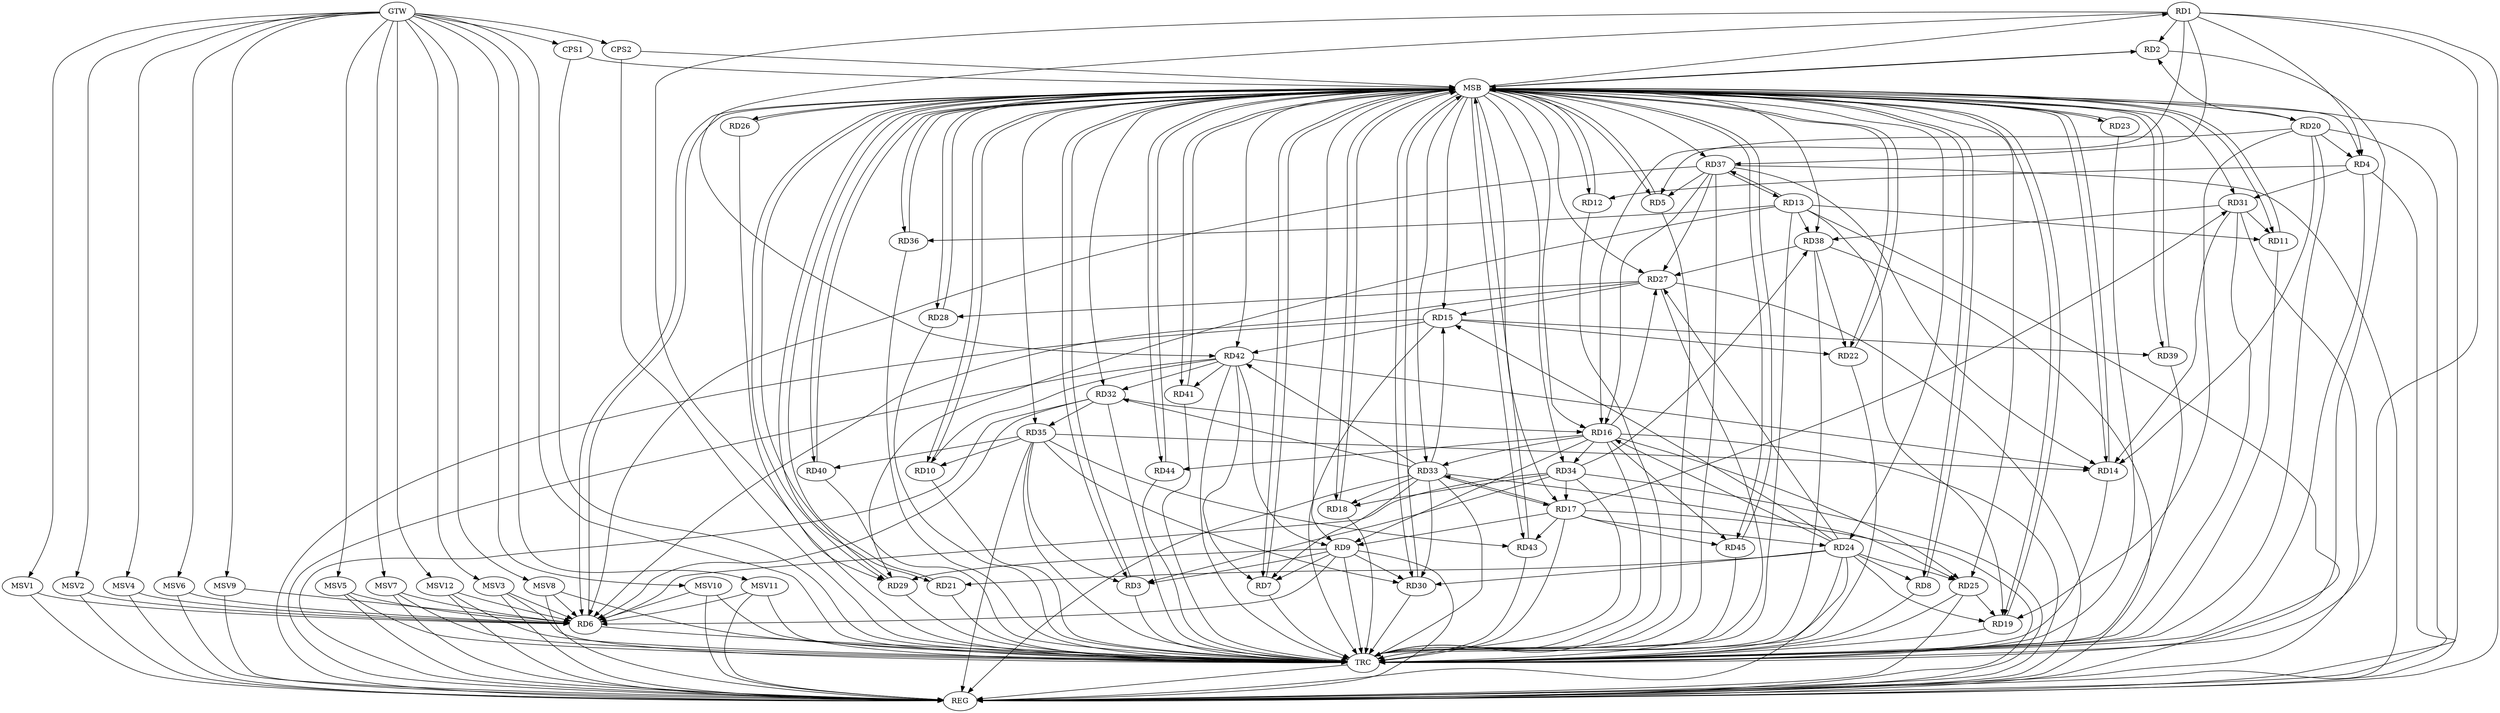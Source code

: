 strict digraph G {
  RD1 [ label="RD1" ];
  RD2 [ label="RD2" ];
  RD3 [ label="RD3" ];
  RD4 [ label="RD4" ];
  RD5 [ label="RD5" ];
  RD6 [ label="RD6" ];
  RD7 [ label="RD7" ];
  RD8 [ label="RD8" ];
  RD9 [ label="RD9" ];
  RD10 [ label="RD10" ];
  RD11 [ label="RD11" ];
  RD12 [ label="RD12" ];
  RD13 [ label="RD13" ];
  RD14 [ label="RD14" ];
  RD15 [ label="RD15" ];
  RD16 [ label="RD16" ];
  RD17 [ label="RD17" ];
  RD18 [ label="RD18" ];
  RD19 [ label="RD19" ];
  RD20 [ label="RD20" ];
  RD21 [ label="RD21" ];
  RD22 [ label="RD22" ];
  RD23 [ label="RD23" ];
  RD24 [ label="RD24" ];
  RD25 [ label="RD25" ];
  RD26 [ label="RD26" ];
  RD27 [ label="RD27" ];
  RD28 [ label="RD28" ];
  RD29 [ label="RD29" ];
  RD30 [ label="RD30" ];
  RD31 [ label="RD31" ];
  RD32 [ label="RD32" ];
  RD33 [ label="RD33" ];
  RD34 [ label="RD34" ];
  RD35 [ label="RD35" ];
  RD36 [ label="RD36" ];
  RD37 [ label="RD37" ];
  RD38 [ label="RD38" ];
  RD39 [ label="RD39" ];
  RD40 [ label="RD40" ];
  RD41 [ label="RD41" ];
  RD42 [ label="RD42" ];
  RD43 [ label="RD43" ];
  RD44 [ label="RD44" ];
  RD45 [ label="RD45" ];
  CPS1 [ label="CPS1" ];
  CPS2 [ label="CPS2" ];
  GTW [ label="GTW" ];
  REG [ label="REG" ];
  MSB [ label="MSB" ];
  TRC [ label="TRC" ];
  MSV1 [ label="MSV1" ];
  MSV2 [ label="MSV2" ];
  MSV3 [ label="MSV3" ];
  MSV4 [ label="MSV4" ];
  MSV5 [ label="MSV5" ];
  MSV6 [ label="MSV6" ];
  MSV7 [ label="MSV7" ];
  MSV8 [ label="MSV8" ];
  MSV9 [ label="MSV9" ];
  MSV10 [ label="MSV10" ];
  MSV11 [ label="MSV11" ];
  MSV12 [ label="MSV12" ];
  RD1 -> RD2;
  RD1 -> RD4;
  RD1 -> RD16;
  RD1 -> RD29;
  RD1 -> RD37;
  RD1 -> RD42;
  RD20 -> RD2;
  RD9 -> RD3;
  RD34 -> RD3;
  RD35 -> RD3;
  RD4 -> RD12;
  RD20 -> RD4;
  RD4 -> RD31;
  RD20 -> RD5;
  RD37 -> RD5;
  RD9 -> RD6;
  RD27 -> RD6;
  RD32 -> RD6;
  RD34 -> RD6;
  RD37 -> RD6;
  RD9 -> RD7;
  RD33 -> RD7;
  RD42 -> RD7;
  RD24 -> RD8;
  RD16 -> RD9;
  RD17 -> RD9;
  RD9 -> RD29;
  RD9 -> RD30;
  RD42 -> RD9;
  RD35 -> RD10;
  RD42 -> RD10;
  RD13 -> RD11;
  RD31 -> RD11;
  RD13 -> RD19;
  RD13 -> RD29;
  RD13 -> RD36;
  RD13 -> RD37;
  RD37 -> RD13;
  RD13 -> RD38;
  RD20 -> RD14;
  RD31 -> RD14;
  RD35 -> RD14;
  RD37 -> RD14;
  RD42 -> RD14;
  RD15 -> RD22;
  RD24 -> RD15;
  RD27 -> RD15;
  RD33 -> RD15;
  RD15 -> RD39;
  RD15 -> RD42;
  RD24 -> RD16;
  RD16 -> RD25;
  RD16 -> RD27;
  RD32 -> RD16;
  RD16 -> RD33;
  RD16 -> RD34;
  RD37 -> RD16;
  RD16 -> RD44;
  RD16 -> RD45;
  RD17 -> RD24;
  RD17 -> RD31;
  RD17 -> RD33;
  RD33 -> RD17;
  RD34 -> RD17;
  RD17 -> RD43;
  RD17 -> RD45;
  RD33 -> RD18;
  RD34 -> RD18;
  RD20 -> RD19;
  RD24 -> RD19;
  RD25 -> RD19;
  RD24 -> RD21;
  RD38 -> RD22;
  RD24 -> RD25;
  RD24 -> RD27;
  RD24 -> RD30;
  RD33 -> RD25;
  RD27 -> RD28;
  RD37 -> RD27;
  RD38 -> RD27;
  RD33 -> RD30;
  RD35 -> RD30;
  RD31 -> RD38;
  RD33 -> RD32;
  RD32 -> RD35;
  RD42 -> RD32;
  RD33 -> RD42;
  RD34 -> RD38;
  RD35 -> RD40;
  RD35 -> RD43;
  RD42 -> RD41;
  GTW -> CPS1;
  GTW -> CPS2;
  RD1 -> REG;
  RD4 -> REG;
  RD9 -> REG;
  RD13 -> REG;
  RD15 -> REG;
  RD16 -> REG;
  RD17 -> REG;
  RD20 -> REG;
  RD24 -> REG;
  RD25 -> REG;
  RD27 -> REG;
  RD31 -> REG;
  RD32 -> REG;
  RD33 -> REG;
  RD34 -> REG;
  RD35 -> REG;
  RD37 -> REG;
  RD38 -> REG;
  RD42 -> REG;
  RD2 -> MSB;
  MSB -> RD1;
  MSB -> RD22;
  MSB -> RD28;
  MSB -> RD29;
  MSB -> RD36;
  MSB -> REG;
  RD3 -> MSB;
  MSB -> RD5;
  MSB -> RD10;
  MSB -> RD18;
  MSB -> RD24;
  MSB -> RD32;
  MSB -> RD37;
  MSB -> RD42;
  MSB -> RD43;
  RD5 -> MSB;
  MSB -> RD8;
  RD6 -> MSB;
  RD7 -> MSB;
  MSB -> RD3;
  MSB -> RD12;
  MSB -> RD35;
  RD8 -> MSB;
  MSB -> RD21;
  MSB -> RD38;
  RD10 -> MSB;
  MSB -> RD16;
  MSB -> RD33;
  RD11 -> MSB;
  MSB -> RD4;
  MSB -> RD20;
  MSB -> RD26;
  MSB -> RD34;
  RD12 -> MSB;
  MSB -> RD2;
  MSB -> RD6;
  MSB -> RD17;
  MSB -> RD30;
  MSB -> RD45;
  RD14 -> MSB;
  MSB -> RD25;
  MSB -> RD39;
  RD18 -> MSB;
  RD19 -> MSB;
  MSB -> RD9;
  MSB -> RD23;
  MSB -> RD31;
  RD21 -> MSB;
  MSB -> RD19;
  RD22 -> MSB;
  MSB -> RD40;
  RD23 -> MSB;
  MSB -> RD27;
  MSB -> RD44;
  RD26 -> MSB;
  MSB -> RD11;
  RD28 -> MSB;
  RD29 -> MSB;
  RD30 -> MSB;
  MSB -> RD15;
  MSB -> RD41;
  RD36 -> MSB;
  RD39 -> MSB;
  RD40 -> MSB;
  MSB -> RD14;
  RD41 -> MSB;
  RD43 -> MSB;
  RD44 -> MSB;
  RD45 -> MSB;
  MSB -> RD7;
  CPS1 -> MSB;
  CPS2 -> MSB;
  RD1 -> TRC;
  RD2 -> TRC;
  RD3 -> TRC;
  RD4 -> TRC;
  RD5 -> TRC;
  RD6 -> TRC;
  RD7 -> TRC;
  RD8 -> TRC;
  RD9 -> TRC;
  RD10 -> TRC;
  RD11 -> TRC;
  RD12 -> TRC;
  RD13 -> TRC;
  RD14 -> TRC;
  RD15 -> TRC;
  RD16 -> TRC;
  RD17 -> TRC;
  RD18 -> TRC;
  RD19 -> TRC;
  RD20 -> TRC;
  RD21 -> TRC;
  RD22 -> TRC;
  RD23 -> TRC;
  RD24 -> TRC;
  RD25 -> TRC;
  RD26 -> TRC;
  RD27 -> TRC;
  RD28 -> TRC;
  RD29 -> TRC;
  RD30 -> TRC;
  RD31 -> TRC;
  RD32 -> TRC;
  RD33 -> TRC;
  RD34 -> TRC;
  RD35 -> TRC;
  RD36 -> TRC;
  RD37 -> TRC;
  RD38 -> TRC;
  RD39 -> TRC;
  RD40 -> TRC;
  RD41 -> TRC;
  RD42 -> TRC;
  RD43 -> TRC;
  RD44 -> TRC;
  RD45 -> TRC;
  CPS1 -> TRC;
  CPS2 -> TRC;
  GTW -> TRC;
  TRC -> REG;
  MSV1 -> RD6;
  MSV2 -> RD6;
  MSV3 -> RD6;
  MSV4 -> RD6;
  MSV5 -> RD6;
  MSV6 -> RD6;
  MSV7 -> RD6;
  GTW -> MSV1;
  MSV1 -> REG;
  GTW -> MSV2;
  MSV2 -> REG;
  GTW -> MSV3;
  MSV3 -> REG;
  MSV3 -> TRC;
  GTW -> MSV4;
  MSV4 -> REG;
  GTW -> MSV5;
  MSV5 -> REG;
  MSV5 -> TRC;
  GTW -> MSV6;
  MSV6 -> REG;
  GTW -> MSV7;
  MSV7 -> REG;
  MSV7 -> TRC;
  MSV8 -> RD6;
  MSV9 -> RD6;
  MSV10 -> RD6;
  MSV11 -> RD6;
  GTW -> MSV8;
  MSV8 -> REG;
  MSV8 -> TRC;
  GTW -> MSV9;
  MSV9 -> REG;
  GTW -> MSV10;
  MSV10 -> REG;
  MSV10 -> TRC;
  GTW -> MSV11;
  MSV11 -> REG;
  MSV11 -> TRC;
  MSV12 -> RD6;
  GTW -> MSV12;
  MSV12 -> REG;
  MSV12 -> TRC;
}
